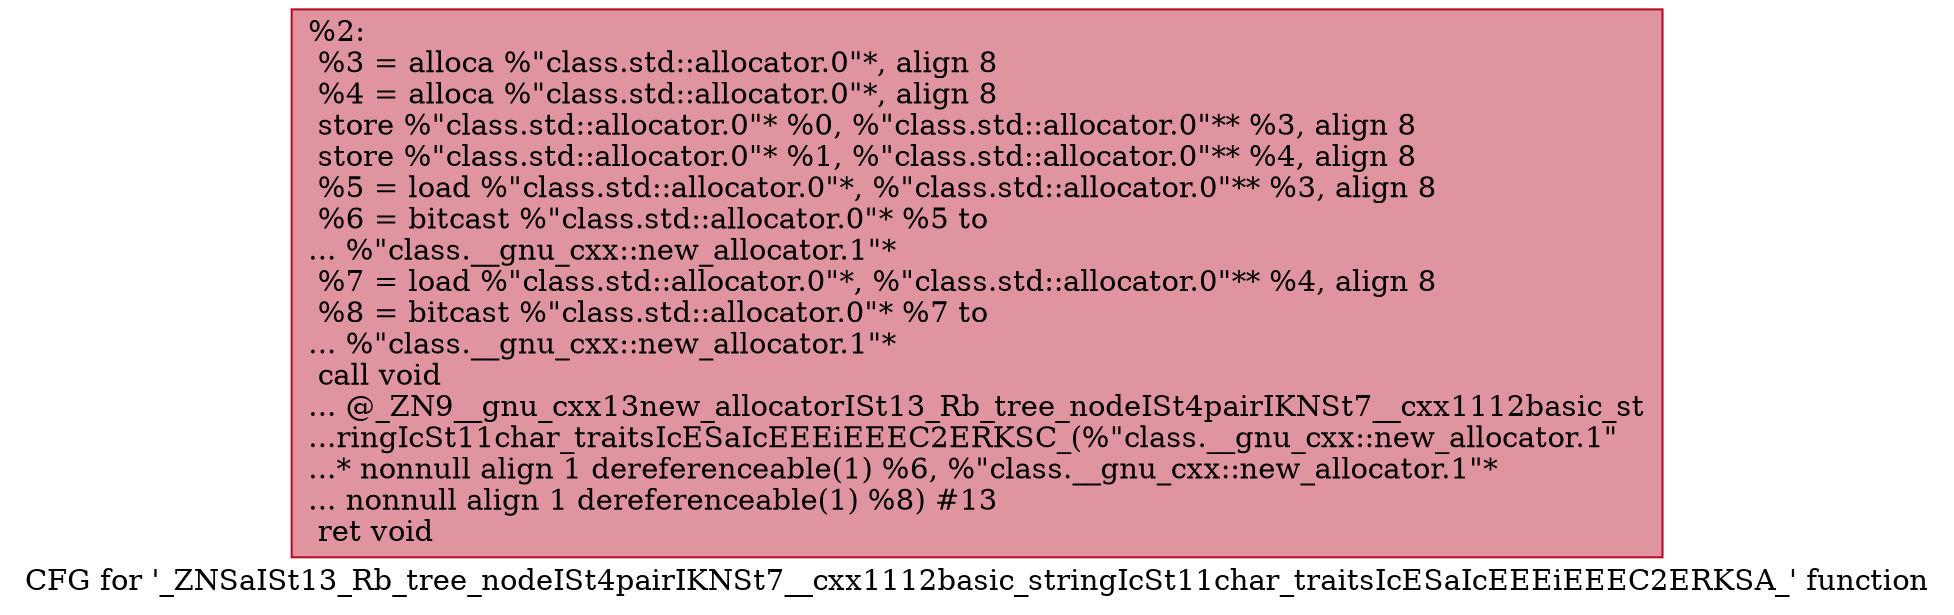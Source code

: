 digraph "CFG for '_ZNSaISt13_Rb_tree_nodeISt4pairIKNSt7__cxx1112basic_stringIcSt11char_traitsIcESaIcEEEiEEEC2ERKSA_' function" {
	label="CFG for '_ZNSaISt13_Rb_tree_nodeISt4pairIKNSt7__cxx1112basic_stringIcSt11char_traitsIcESaIcEEEiEEEC2ERKSA_' function";

	Node0x55a8467e53e0 [shape=record,color="#b70d28ff", style=filled, fillcolor="#b70d2870",label="{%2:\l  %3 = alloca %\"class.std::allocator.0\"*, align 8\l  %4 = alloca %\"class.std::allocator.0\"*, align 8\l  store %\"class.std::allocator.0\"* %0, %\"class.std::allocator.0\"** %3, align 8\l  store %\"class.std::allocator.0\"* %1, %\"class.std::allocator.0\"** %4, align 8\l  %5 = load %\"class.std::allocator.0\"*, %\"class.std::allocator.0\"** %3, align 8\l  %6 = bitcast %\"class.std::allocator.0\"* %5 to\l... %\"class.__gnu_cxx::new_allocator.1\"*\l  %7 = load %\"class.std::allocator.0\"*, %\"class.std::allocator.0\"** %4, align 8\l  %8 = bitcast %\"class.std::allocator.0\"* %7 to\l... %\"class.__gnu_cxx::new_allocator.1\"*\l  call void\l... @_ZN9__gnu_cxx13new_allocatorISt13_Rb_tree_nodeISt4pairIKNSt7__cxx1112basic_st\l...ringIcSt11char_traitsIcESaIcEEEiEEEC2ERKSC_(%\"class.__gnu_cxx::new_allocator.1\"\l...* nonnull align 1 dereferenceable(1) %6, %\"class.__gnu_cxx::new_allocator.1\"*\l... nonnull align 1 dereferenceable(1) %8) #13\l  ret void\l}"];
}
